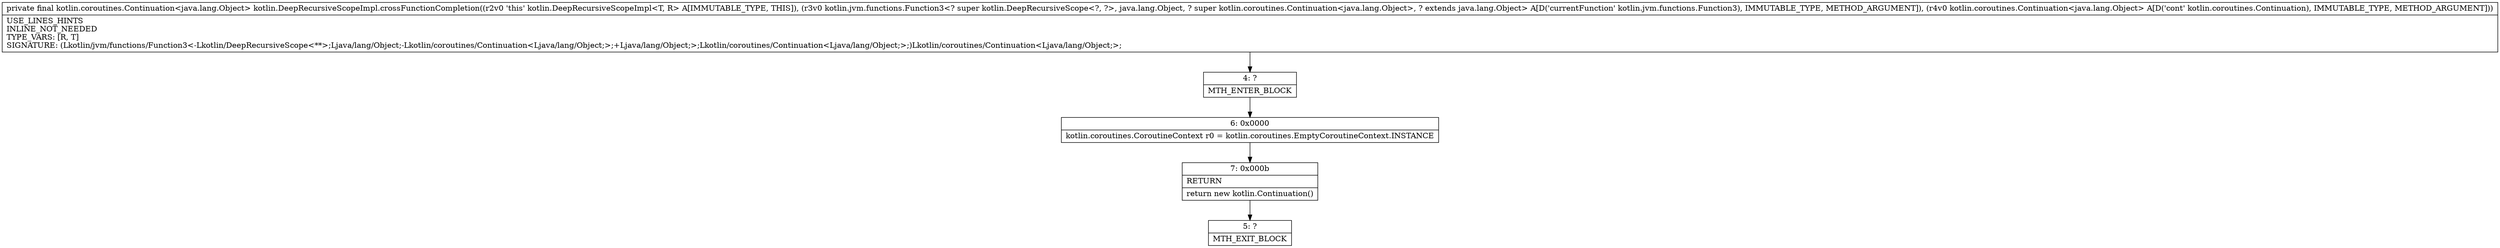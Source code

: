 digraph "CFG forkotlin.DeepRecursiveScopeImpl.crossFunctionCompletion(Lkotlin\/jvm\/functions\/Function3;Lkotlin\/coroutines\/Continuation;)Lkotlin\/coroutines\/Continuation;" {
Node_4 [shape=record,label="{4\:\ ?|MTH_ENTER_BLOCK\l}"];
Node_6 [shape=record,label="{6\:\ 0x0000|kotlin.coroutines.CoroutineContext r0 = kotlin.coroutines.EmptyCoroutineContext.INSTANCE\l}"];
Node_7 [shape=record,label="{7\:\ 0x000b|RETURN\l|return new kotlin.Continuation()\l}"];
Node_5 [shape=record,label="{5\:\ ?|MTH_EXIT_BLOCK\l}"];
MethodNode[shape=record,label="{private final kotlin.coroutines.Continuation\<java.lang.Object\> kotlin.DeepRecursiveScopeImpl.crossFunctionCompletion((r2v0 'this' kotlin.DeepRecursiveScopeImpl\<T, R\> A[IMMUTABLE_TYPE, THIS]), (r3v0 kotlin.jvm.functions.Function3\<? super kotlin.DeepRecursiveScope\<?, ?\>, java.lang.Object, ? super kotlin.coroutines.Continuation\<java.lang.Object\>, ? extends java.lang.Object\> A[D('currentFunction' kotlin.jvm.functions.Function3), IMMUTABLE_TYPE, METHOD_ARGUMENT]), (r4v0 kotlin.coroutines.Continuation\<java.lang.Object\> A[D('cont' kotlin.coroutines.Continuation), IMMUTABLE_TYPE, METHOD_ARGUMENT]))  | USE_LINES_HINTS\lINLINE_NOT_NEEDED\lTYPE_VARS: [R, T]\lSIGNATURE: (Lkotlin\/jvm\/functions\/Function3\<\-Lkotlin\/DeepRecursiveScope\<**\>;Ljava\/lang\/Object;\-Lkotlin\/coroutines\/Continuation\<Ljava\/lang\/Object;\>;+Ljava\/lang\/Object;\>;Lkotlin\/coroutines\/Continuation\<Ljava\/lang\/Object;\>;)Lkotlin\/coroutines\/Continuation\<Ljava\/lang\/Object;\>;\l}"];
MethodNode -> Node_4;Node_4 -> Node_6;
Node_6 -> Node_7;
Node_7 -> Node_5;
}

